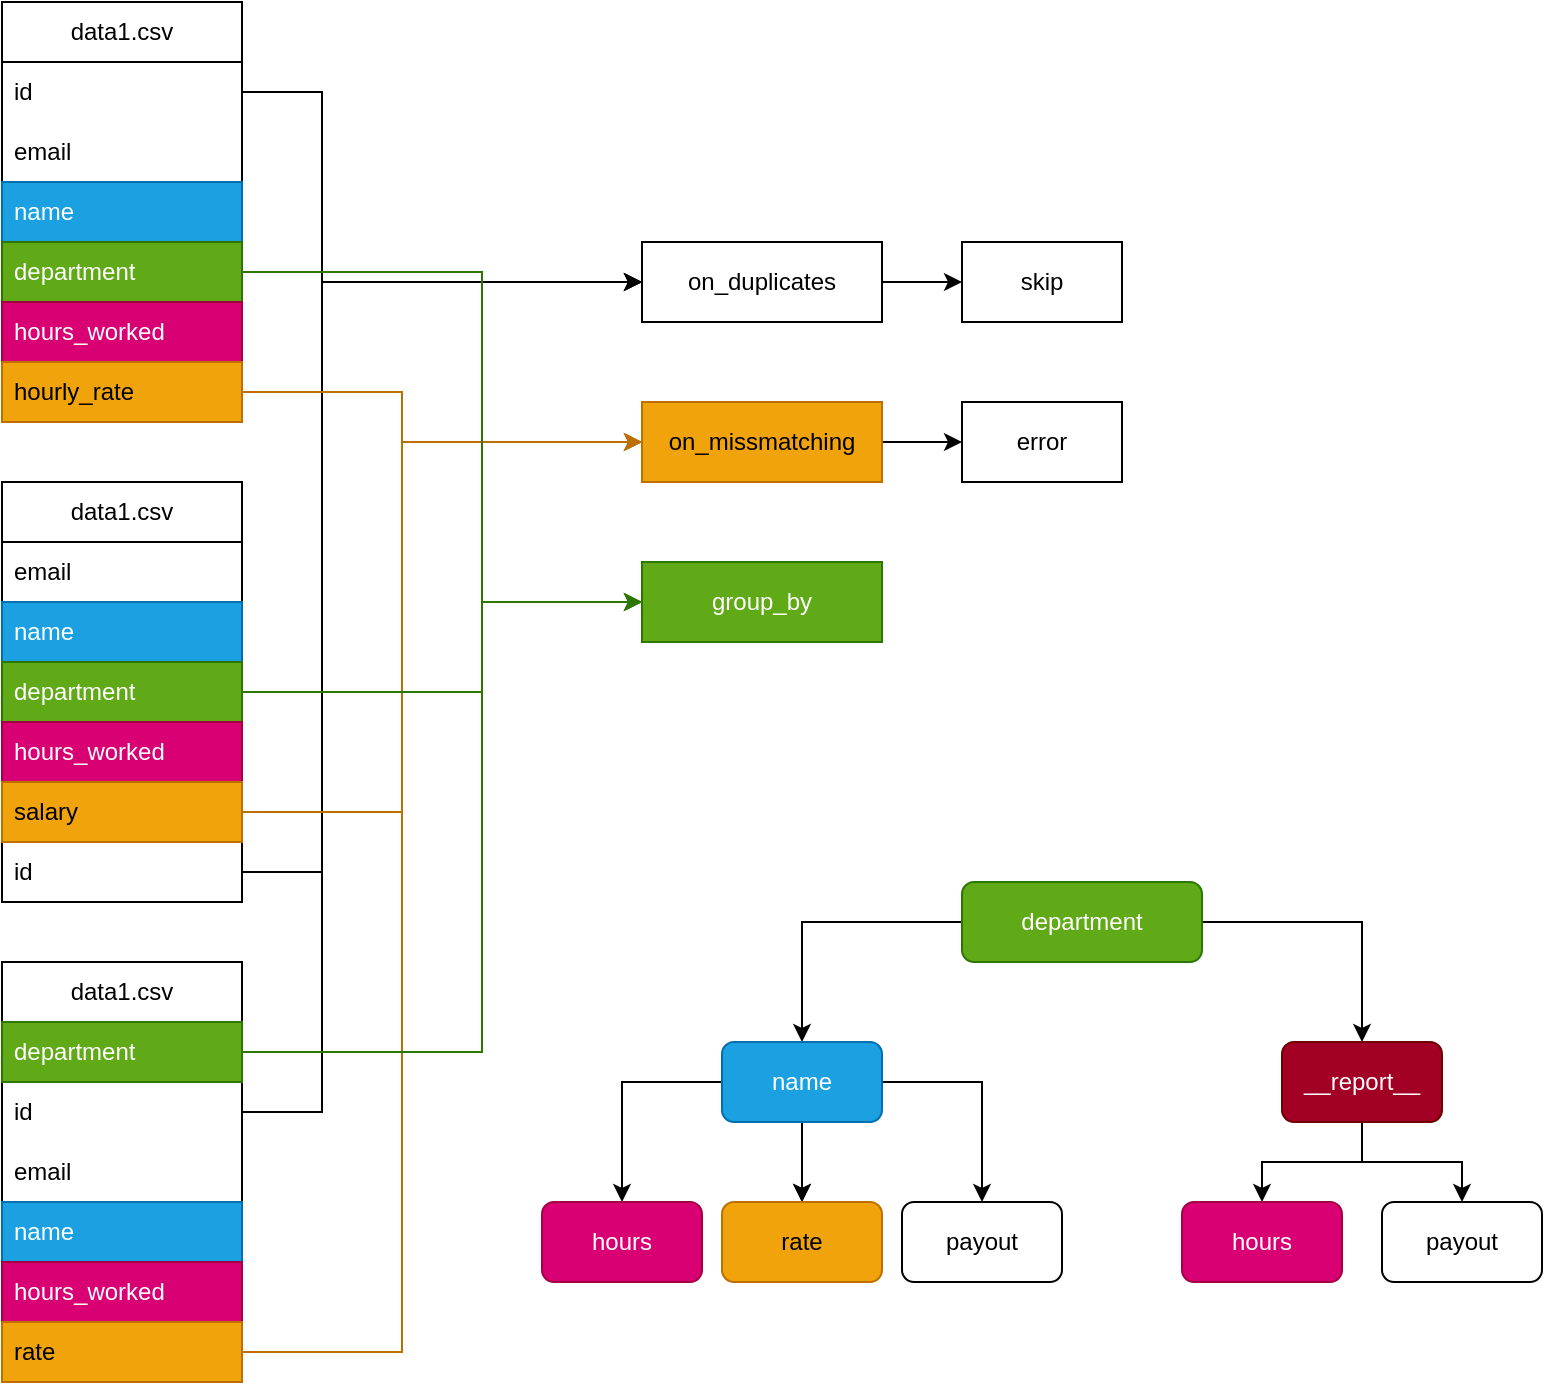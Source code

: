 <mxfile version="26.2.15">
  <diagram name="Page-1" id="m3SqwrhWJqCA_VAdvfQs">
    <mxGraphModel dx="2216" dy="992" grid="1" gridSize="10" guides="1" tooltips="1" connect="1" arrows="1" fold="1" page="1" pageScale="1" pageWidth="850" pageHeight="1100" math="0" shadow="0">
      <root>
        <mxCell id="0" />
        <mxCell id="1" parent="0" />
        <mxCell id="MwJkDqI5hdyIqMmjFNLh-46" value="data1.csv" style="swimlane;fontStyle=0;childLayout=stackLayout;horizontal=1;startSize=30;horizontalStack=0;resizeParent=1;resizeParentMax=0;resizeLast=0;collapsible=1;marginBottom=0;whiteSpace=wrap;html=1;" parent="1" vertex="1">
          <mxGeometry x="40" width="120" height="210" as="geometry" />
        </mxCell>
        <mxCell id="MwJkDqI5hdyIqMmjFNLh-47" value="id" style="text;strokeColor=none;fillColor=none;align=left;verticalAlign=middle;spacingLeft=4;spacingRight=4;overflow=hidden;points=[[0,0.5],[1,0.5]];portConstraint=eastwest;rotatable=0;whiteSpace=wrap;html=1;" parent="MwJkDqI5hdyIqMmjFNLh-46" vertex="1">
          <mxGeometry y="30" width="120" height="30" as="geometry" />
        </mxCell>
        <mxCell id="MwJkDqI5hdyIqMmjFNLh-48" value="email&lt;span style=&quot;white-space: pre;&quot;&gt;&#x9;&lt;/span&gt;" style="text;strokeColor=none;fillColor=none;align=left;verticalAlign=middle;spacingLeft=4;spacingRight=4;overflow=hidden;points=[[0,0.5],[1,0.5]];portConstraint=eastwest;rotatable=0;whiteSpace=wrap;html=1;" parent="MwJkDqI5hdyIqMmjFNLh-46" vertex="1">
          <mxGeometry y="60" width="120" height="30" as="geometry" />
        </mxCell>
        <mxCell id="MwJkDqI5hdyIqMmjFNLh-49" value="name" style="text;strokeColor=#006EAF;fillColor=#1ba1e2;align=left;verticalAlign=middle;spacingLeft=4;spacingRight=4;overflow=hidden;points=[[0,0.5],[1,0.5]];portConstraint=eastwest;rotatable=0;whiteSpace=wrap;html=1;fontColor=#ffffff;" parent="MwJkDqI5hdyIqMmjFNLh-46" vertex="1">
          <mxGeometry y="90" width="120" height="30" as="geometry" />
        </mxCell>
        <mxCell id="MwJkDqI5hdyIqMmjFNLh-54" value="department" style="text;strokeColor=#2D7600;fillColor=#60a917;align=left;verticalAlign=middle;spacingLeft=4;spacingRight=4;overflow=hidden;points=[[0,0.5],[1,0.5]];portConstraint=eastwest;rotatable=0;whiteSpace=wrap;html=1;fontColor=#ffffff;" parent="MwJkDqI5hdyIqMmjFNLh-46" vertex="1">
          <mxGeometry y="120" width="120" height="30" as="geometry" />
        </mxCell>
        <mxCell id="MwJkDqI5hdyIqMmjFNLh-53" value="hours_worked" style="text;strokeColor=#A50040;fillColor=#d80073;align=left;verticalAlign=middle;spacingLeft=4;spacingRight=4;overflow=hidden;points=[[0,0.5],[1,0.5]];portConstraint=eastwest;rotatable=0;whiteSpace=wrap;html=1;fontColor=#ffffff;" parent="MwJkDqI5hdyIqMmjFNLh-46" vertex="1">
          <mxGeometry y="150" width="120" height="30" as="geometry" />
        </mxCell>
        <mxCell id="MwJkDqI5hdyIqMmjFNLh-52" value="hourly_rate" style="text;strokeColor=#BD7000;fillColor=#f0a30a;align=left;verticalAlign=middle;spacingLeft=4;spacingRight=4;overflow=hidden;points=[[0,0.5],[1,0.5]];portConstraint=eastwest;rotatable=0;whiteSpace=wrap;html=1;fontColor=#000000;" parent="MwJkDqI5hdyIqMmjFNLh-46" vertex="1">
          <mxGeometry y="180" width="120" height="30" as="geometry" />
        </mxCell>
        <mxCell id="MwJkDqI5hdyIqMmjFNLh-56" value="data1.csv" style="swimlane;fontStyle=0;childLayout=stackLayout;horizontal=1;startSize=30;horizontalStack=0;resizeParent=1;resizeParentMax=0;resizeLast=0;collapsible=1;marginBottom=0;whiteSpace=wrap;html=1;" parent="1" vertex="1">
          <mxGeometry x="40" y="480" width="120" height="210" as="geometry" />
        </mxCell>
        <mxCell id="MwJkDqI5hdyIqMmjFNLh-60" value="department" style="text;strokeColor=#2D7600;fillColor=#60a917;align=left;verticalAlign=middle;spacingLeft=4;spacingRight=4;overflow=hidden;points=[[0,0.5],[1,0.5]];portConstraint=eastwest;rotatable=0;whiteSpace=wrap;html=1;fontColor=#ffffff;" parent="MwJkDqI5hdyIqMmjFNLh-56" vertex="1">
          <mxGeometry y="30" width="120" height="30" as="geometry" />
        </mxCell>
        <mxCell id="MwJkDqI5hdyIqMmjFNLh-57" value="id" style="text;strokeColor=none;fillColor=none;align=left;verticalAlign=middle;spacingLeft=4;spacingRight=4;overflow=hidden;points=[[0,0.5],[1,0.5]];portConstraint=eastwest;rotatable=0;whiteSpace=wrap;html=1;" parent="MwJkDqI5hdyIqMmjFNLh-56" vertex="1">
          <mxGeometry y="60" width="120" height="30" as="geometry" />
        </mxCell>
        <mxCell id="MwJkDqI5hdyIqMmjFNLh-58" value="email&lt;span style=&quot;white-space: pre;&quot;&gt;&#x9;&lt;/span&gt;" style="text;strokeColor=none;fillColor=none;align=left;verticalAlign=middle;spacingLeft=4;spacingRight=4;overflow=hidden;points=[[0,0.5],[1,0.5]];portConstraint=eastwest;rotatable=0;whiteSpace=wrap;html=1;" parent="MwJkDqI5hdyIqMmjFNLh-56" vertex="1">
          <mxGeometry y="90" width="120" height="30" as="geometry" />
        </mxCell>
        <mxCell id="MwJkDqI5hdyIqMmjFNLh-59" value="name" style="text;strokeColor=#006EAF;fillColor=#1ba1e2;align=left;verticalAlign=middle;spacingLeft=4;spacingRight=4;overflow=hidden;points=[[0,0.5],[1,0.5]];portConstraint=eastwest;rotatable=0;whiteSpace=wrap;html=1;fontColor=#ffffff;" parent="MwJkDqI5hdyIqMmjFNLh-56" vertex="1">
          <mxGeometry y="120" width="120" height="30" as="geometry" />
        </mxCell>
        <mxCell id="MwJkDqI5hdyIqMmjFNLh-61" value="hours_worked" style="text;strokeColor=#A50040;fillColor=#d80073;align=left;verticalAlign=middle;spacingLeft=4;spacingRight=4;overflow=hidden;points=[[0,0.5],[1,0.5]];portConstraint=eastwest;rotatable=0;whiteSpace=wrap;html=1;fontColor=#ffffff;" parent="MwJkDqI5hdyIqMmjFNLh-56" vertex="1">
          <mxGeometry y="150" width="120" height="30" as="geometry" />
        </mxCell>
        <mxCell id="MwJkDqI5hdyIqMmjFNLh-62" value="rate" style="text;strokeColor=#BD7000;fillColor=#f0a30a;align=left;verticalAlign=middle;spacingLeft=4;spacingRight=4;overflow=hidden;points=[[0,0.5],[1,0.5]];portConstraint=eastwest;rotatable=0;whiteSpace=wrap;html=1;fontColor=#000000;" parent="MwJkDqI5hdyIqMmjFNLh-56" vertex="1">
          <mxGeometry y="180" width="120" height="30" as="geometry" />
        </mxCell>
        <mxCell id="MwJkDqI5hdyIqMmjFNLh-63" value="data1.csv" style="swimlane;fontStyle=0;childLayout=stackLayout;horizontal=1;startSize=30;horizontalStack=0;resizeParent=1;resizeParentMax=0;resizeLast=0;collapsible=1;marginBottom=0;whiteSpace=wrap;html=1;" parent="1" vertex="1">
          <mxGeometry x="40" y="240" width="120" height="210" as="geometry" />
        </mxCell>
        <mxCell id="MwJkDqI5hdyIqMmjFNLh-66" value="email&lt;span style=&quot;white-space: pre;&quot;&gt;&#x9;&lt;/span&gt;" style="text;strokeColor=none;fillColor=none;align=left;verticalAlign=middle;spacingLeft=4;spacingRight=4;overflow=hidden;points=[[0,0.5],[1,0.5]];portConstraint=eastwest;rotatable=0;whiteSpace=wrap;html=1;" parent="MwJkDqI5hdyIqMmjFNLh-63" vertex="1">
          <mxGeometry y="30" width="120" height="30" as="geometry" />
        </mxCell>
        <mxCell id="MwJkDqI5hdyIqMmjFNLh-67" value="name" style="text;strokeColor=#006EAF;fillColor=#1ba1e2;align=left;verticalAlign=middle;spacingLeft=4;spacingRight=4;overflow=hidden;points=[[0,0.5],[1,0.5]];portConstraint=eastwest;rotatable=0;whiteSpace=wrap;html=1;fontColor=#ffffff;" parent="MwJkDqI5hdyIqMmjFNLh-63" vertex="1">
          <mxGeometry y="60" width="120" height="30" as="geometry" />
        </mxCell>
        <mxCell id="MwJkDqI5hdyIqMmjFNLh-64" value="department" style="text;strokeColor=#2D7600;fillColor=#60a917;align=left;verticalAlign=middle;spacingLeft=4;spacingRight=4;overflow=hidden;points=[[0,0.5],[1,0.5]];portConstraint=eastwest;rotatable=0;whiteSpace=wrap;html=1;fontColor=#ffffff;" parent="MwJkDqI5hdyIqMmjFNLh-63" vertex="1">
          <mxGeometry y="90" width="120" height="30" as="geometry" />
        </mxCell>
        <mxCell id="MwJkDqI5hdyIqMmjFNLh-68" value="hours_worked" style="text;strokeColor=#A50040;fillColor=#d80073;align=left;verticalAlign=middle;spacingLeft=4;spacingRight=4;overflow=hidden;points=[[0,0.5],[1,0.5]];portConstraint=eastwest;rotatable=0;whiteSpace=wrap;html=1;fontColor=#ffffff;" parent="MwJkDqI5hdyIqMmjFNLh-63" vertex="1">
          <mxGeometry y="120" width="120" height="30" as="geometry" />
        </mxCell>
        <mxCell id="MwJkDqI5hdyIqMmjFNLh-69" value="salary" style="text;strokeColor=#BD7000;fillColor=#f0a30a;align=left;verticalAlign=middle;spacingLeft=4;spacingRight=4;overflow=hidden;points=[[0,0.5],[1,0.5]];portConstraint=eastwest;rotatable=0;whiteSpace=wrap;html=1;fontColor=#000000;" parent="MwJkDqI5hdyIqMmjFNLh-63" vertex="1">
          <mxGeometry y="150" width="120" height="30" as="geometry" />
        </mxCell>
        <mxCell id="MwJkDqI5hdyIqMmjFNLh-65" value="id" style="text;strokeColor=none;fillColor=none;align=left;verticalAlign=middle;spacingLeft=4;spacingRight=4;overflow=hidden;points=[[0,0.5],[1,0.5]];portConstraint=eastwest;rotatable=0;whiteSpace=wrap;html=1;" parent="MwJkDqI5hdyIqMmjFNLh-63" vertex="1">
          <mxGeometry y="180" width="120" height="30" as="geometry" />
        </mxCell>
        <mxCell id="MwJkDqI5hdyIqMmjFNLh-75" value="" style="edgeStyle=orthogonalEdgeStyle;rounded=0;orthogonalLoop=1;jettySize=auto;html=1;" parent="1" source="MwJkDqI5hdyIqMmjFNLh-71" target="MwJkDqI5hdyIqMmjFNLh-74" edge="1">
          <mxGeometry relative="1" as="geometry" />
        </mxCell>
        <mxCell id="MwJkDqI5hdyIqMmjFNLh-90" value="" style="edgeStyle=orthogonalEdgeStyle;rounded=0;orthogonalLoop=1;jettySize=auto;html=1;" parent="1" source="MwJkDqI5hdyIqMmjFNLh-71" target="MwJkDqI5hdyIqMmjFNLh-89" edge="1">
          <mxGeometry relative="1" as="geometry" />
        </mxCell>
        <mxCell id="MwJkDqI5hdyIqMmjFNLh-71" value="department" style="rounded=1;whiteSpace=wrap;html=1;fillColor=#60a917;fontColor=#ffffff;strokeColor=#2D7600;" parent="1" vertex="1">
          <mxGeometry x="520" y="440" width="120" height="40" as="geometry" />
        </mxCell>
        <mxCell id="MwJkDqI5hdyIqMmjFNLh-80" value="" style="edgeStyle=orthogonalEdgeStyle;rounded=0;orthogonalLoop=1;jettySize=auto;html=1;" parent="1" source="MwJkDqI5hdyIqMmjFNLh-74" target="MwJkDqI5hdyIqMmjFNLh-79" edge="1">
          <mxGeometry relative="1" as="geometry" />
        </mxCell>
        <mxCell id="MwJkDqI5hdyIqMmjFNLh-82" value="" style="edgeStyle=orthogonalEdgeStyle;rounded=0;orthogonalLoop=1;jettySize=auto;html=1;" parent="1" source="MwJkDqI5hdyIqMmjFNLh-74" target="MwJkDqI5hdyIqMmjFNLh-81" edge="1">
          <mxGeometry relative="1" as="geometry" />
        </mxCell>
        <mxCell id="MwJkDqI5hdyIqMmjFNLh-83" value="" style="edgeStyle=orthogonalEdgeStyle;rounded=0;orthogonalLoop=1;jettySize=auto;html=1;" parent="1" source="MwJkDqI5hdyIqMmjFNLh-74" target="MwJkDqI5hdyIqMmjFNLh-81" edge="1">
          <mxGeometry relative="1" as="geometry" />
        </mxCell>
        <mxCell id="MwJkDqI5hdyIqMmjFNLh-86" value="" style="edgeStyle=orthogonalEdgeStyle;rounded=0;orthogonalLoop=1;jettySize=auto;html=1;" parent="1" source="MwJkDqI5hdyIqMmjFNLh-74" target="MwJkDqI5hdyIqMmjFNLh-85" edge="1">
          <mxGeometry relative="1" as="geometry" />
        </mxCell>
        <mxCell id="MwJkDqI5hdyIqMmjFNLh-74" value="name" style="whiteSpace=wrap;html=1;rounded=1;fillColor=#1ba1e2;fontColor=#ffffff;strokeColor=#006EAF;" parent="1" vertex="1">
          <mxGeometry x="400" y="520" width="80" height="40" as="geometry" />
        </mxCell>
        <mxCell id="MwJkDqI5hdyIqMmjFNLh-79" value="hours" style="whiteSpace=wrap;html=1;rounded=1;fillColor=#d80073;fontColor=#ffffff;strokeColor=#A50040;" parent="1" vertex="1">
          <mxGeometry x="310" y="600" width="80" height="40" as="geometry" />
        </mxCell>
        <mxCell id="MwJkDqI5hdyIqMmjFNLh-81" value="rate" style="whiteSpace=wrap;html=1;rounded=1;fillColor=#f0a30a;fontColor=#000000;strokeColor=#BD7000;" parent="1" vertex="1">
          <mxGeometry x="400" y="600" width="80" height="40" as="geometry" />
        </mxCell>
        <mxCell id="MwJkDqI5hdyIqMmjFNLh-85" value="payout" style="whiteSpace=wrap;html=1;rounded=1;" parent="1" vertex="1">
          <mxGeometry x="490" y="600" width="80" height="40" as="geometry" />
        </mxCell>
        <mxCell id="MwJkDqI5hdyIqMmjFNLh-94" style="edgeStyle=orthogonalEdgeStyle;rounded=0;orthogonalLoop=1;jettySize=auto;html=1;" parent="1" source="MwJkDqI5hdyIqMmjFNLh-89" target="MwJkDqI5hdyIqMmjFNLh-91" edge="1">
          <mxGeometry relative="1" as="geometry" />
        </mxCell>
        <mxCell id="MwJkDqI5hdyIqMmjFNLh-96" value="" style="edgeStyle=orthogonalEdgeStyle;rounded=0;orthogonalLoop=1;jettySize=auto;html=1;" parent="1" source="MwJkDqI5hdyIqMmjFNLh-89" target="MwJkDqI5hdyIqMmjFNLh-95" edge="1">
          <mxGeometry relative="1" as="geometry" />
        </mxCell>
        <mxCell id="MwJkDqI5hdyIqMmjFNLh-89" value="__report__" style="whiteSpace=wrap;html=1;fillColor=#a20025;strokeColor=#6F0000;fontColor=#ffffff;rounded=1;" parent="1" vertex="1">
          <mxGeometry x="680" y="520" width="80" height="40" as="geometry" />
        </mxCell>
        <mxCell id="MwJkDqI5hdyIqMmjFNLh-91" value="hours" style="whiteSpace=wrap;html=1;fillColor=#d80073;strokeColor=#A50040;fontColor=#ffffff;rounded=1;" parent="1" vertex="1">
          <mxGeometry x="630" y="600" width="80" height="40" as="geometry" />
        </mxCell>
        <mxCell id="MwJkDqI5hdyIqMmjFNLh-95" value="payout" style="whiteSpace=wrap;html=1;rounded=1;" parent="1" vertex="1">
          <mxGeometry x="730" y="600" width="80" height="40" as="geometry" />
        </mxCell>
        <mxCell id="lm72yPOCraA93xYRCu_k-2" value="" style="edgeStyle=orthogonalEdgeStyle;rounded=0;orthogonalLoop=1;jettySize=auto;html=1;" edge="1" parent="1" source="MwJkDqI5hdyIqMmjFNLh-99" target="lm72yPOCraA93xYRCu_k-1">
          <mxGeometry relative="1" as="geometry" />
        </mxCell>
        <mxCell id="MwJkDqI5hdyIqMmjFNLh-99" value="on_duplicates" style="whiteSpace=wrap;html=1;" parent="1" vertex="1">
          <mxGeometry x="360" y="120" width="120" height="40" as="geometry" />
        </mxCell>
        <mxCell id="MwJkDqI5hdyIqMmjFNLh-100" style="edgeStyle=orthogonalEdgeStyle;rounded=0;orthogonalLoop=1;jettySize=auto;html=1;" parent="1" source="MwJkDqI5hdyIqMmjFNLh-47" target="MwJkDqI5hdyIqMmjFNLh-99" edge="1">
          <mxGeometry relative="1" as="geometry">
            <Array as="points">
              <mxPoint x="200" y="45" />
              <mxPoint x="200" y="140" />
            </Array>
          </mxGeometry>
        </mxCell>
        <mxCell id="MwJkDqI5hdyIqMmjFNLh-102" style="edgeStyle=orthogonalEdgeStyle;rounded=0;orthogonalLoop=1;jettySize=auto;html=1;" parent="1" source="MwJkDqI5hdyIqMmjFNLh-65" target="MwJkDqI5hdyIqMmjFNLh-99" edge="1">
          <mxGeometry relative="1" as="geometry">
            <Array as="points">
              <mxPoint x="200" y="435" />
              <mxPoint x="200" y="140" />
            </Array>
          </mxGeometry>
        </mxCell>
        <mxCell id="MwJkDqI5hdyIqMmjFNLh-103" style="edgeStyle=orthogonalEdgeStyle;rounded=0;orthogonalLoop=1;jettySize=auto;html=1;" parent="1" source="MwJkDqI5hdyIqMmjFNLh-57" target="MwJkDqI5hdyIqMmjFNLh-99" edge="1">
          <mxGeometry relative="1" as="geometry">
            <Array as="points">
              <mxPoint x="200" y="555" />
              <mxPoint x="200" y="140" />
            </Array>
          </mxGeometry>
        </mxCell>
        <mxCell id="lm72yPOCraA93xYRCu_k-4" style="edgeStyle=orthogonalEdgeStyle;rounded=0;orthogonalLoop=1;jettySize=auto;html=1;" edge="1" parent="1" source="MwJkDqI5hdyIqMmjFNLh-104" target="lm72yPOCraA93xYRCu_k-3">
          <mxGeometry relative="1" as="geometry" />
        </mxCell>
        <mxCell id="MwJkDqI5hdyIqMmjFNLh-104" value="on_missmatching" style="whiteSpace=wrap;html=1;fillColor=#f0a30a;fontColor=#000000;strokeColor=#BD7000;" parent="1" vertex="1">
          <mxGeometry x="360" y="200" width="120" height="40" as="geometry" />
        </mxCell>
        <mxCell id="MwJkDqI5hdyIqMmjFNLh-105" style="edgeStyle=orthogonalEdgeStyle;rounded=0;orthogonalLoop=1;jettySize=auto;html=1;fillColor=#f0a30a;strokeColor=#BD7000;" parent="1" source="MwJkDqI5hdyIqMmjFNLh-62" target="MwJkDqI5hdyIqMmjFNLh-104" edge="1">
          <mxGeometry relative="1" as="geometry">
            <Array as="points">
              <mxPoint x="240" y="675" />
              <mxPoint x="240" y="220" />
            </Array>
          </mxGeometry>
        </mxCell>
        <mxCell id="MwJkDqI5hdyIqMmjFNLh-106" style="edgeStyle=orthogonalEdgeStyle;rounded=0;orthogonalLoop=1;jettySize=auto;html=1;fillColor=#f0a30a;strokeColor=#BD7000;" parent="1" source="MwJkDqI5hdyIqMmjFNLh-52" target="MwJkDqI5hdyIqMmjFNLh-104" edge="1">
          <mxGeometry relative="1" as="geometry">
            <Array as="points">
              <mxPoint x="240" y="195" />
              <mxPoint x="240" y="220" />
            </Array>
          </mxGeometry>
        </mxCell>
        <mxCell id="MwJkDqI5hdyIqMmjFNLh-107" style="edgeStyle=orthogonalEdgeStyle;rounded=0;orthogonalLoop=1;jettySize=auto;html=1;fillColor=#f0a30a;strokeColor=#BD7000;" parent="1" source="MwJkDqI5hdyIqMmjFNLh-69" target="MwJkDqI5hdyIqMmjFNLh-104" edge="1">
          <mxGeometry relative="1" as="geometry">
            <Array as="points">
              <mxPoint x="240" y="405" />
              <mxPoint x="240" y="220" />
            </Array>
          </mxGeometry>
        </mxCell>
        <mxCell id="MwJkDqI5hdyIqMmjFNLh-108" value="group_by" style="whiteSpace=wrap;html=1;fillColor=#60a917;fontColor=#ffffff;strokeColor=#2D7600;" parent="1" vertex="1">
          <mxGeometry x="360" y="280" width="120" height="40" as="geometry" />
        </mxCell>
        <mxCell id="MwJkDqI5hdyIqMmjFNLh-109" style="edgeStyle=orthogonalEdgeStyle;rounded=0;orthogonalLoop=1;jettySize=auto;html=1;fillColor=#60a917;strokeColor=#2D7600;" parent="1" source="MwJkDqI5hdyIqMmjFNLh-64" target="MwJkDqI5hdyIqMmjFNLh-108" edge="1">
          <mxGeometry relative="1" as="geometry">
            <Array as="points">
              <mxPoint x="280" y="345" />
              <mxPoint x="280" y="300" />
            </Array>
          </mxGeometry>
        </mxCell>
        <mxCell id="MwJkDqI5hdyIqMmjFNLh-110" style="edgeStyle=orthogonalEdgeStyle;rounded=0;orthogonalLoop=1;jettySize=auto;html=1;fillColor=#60a917;strokeColor=#2D7600;" parent="1" source="MwJkDqI5hdyIqMmjFNLh-60" target="MwJkDqI5hdyIqMmjFNLh-108" edge="1">
          <mxGeometry relative="1" as="geometry">
            <Array as="points">
              <mxPoint x="280" y="525" />
              <mxPoint x="280" y="300" />
            </Array>
          </mxGeometry>
        </mxCell>
        <mxCell id="MwJkDqI5hdyIqMmjFNLh-111" style="edgeStyle=orthogonalEdgeStyle;rounded=0;orthogonalLoop=1;jettySize=auto;html=1;fillColor=#60a917;strokeColor=#2D7600;" parent="1" source="MwJkDqI5hdyIqMmjFNLh-54" target="MwJkDqI5hdyIqMmjFNLh-108" edge="1">
          <mxGeometry relative="1" as="geometry">
            <Array as="points">
              <mxPoint x="280" y="135" />
              <mxPoint x="280" y="300" />
            </Array>
          </mxGeometry>
        </mxCell>
        <mxCell id="lm72yPOCraA93xYRCu_k-1" value="skip" style="whiteSpace=wrap;html=1;" vertex="1" parent="1">
          <mxGeometry x="520" y="120" width="80" height="40" as="geometry" />
        </mxCell>
        <mxCell id="lm72yPOCraA93xYRCu_k-3" value="error" style="whiteSpace=wrap;html=1;" vertex="1" parent="1">
          <mxGeometry x="520" y="200" width="80" height="40" as="geometry" />
        </mxCell>
      </root>
    </mxGraphModel>
  </diagram>
</mxfile>
